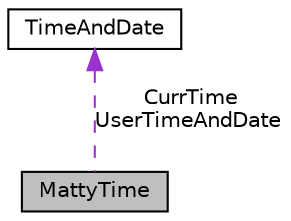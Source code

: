digraph "MattyTime"
{
  edge [fontname="Helvetica",fontsize="10",labelfontname="Helvetica",labelfontsize="10"];
  node [fontname="Helvetica",fontsize="10",shape=record];
  Node1 [label="MattyTime",height=0.2,width=0.4,color="black", fillcolor="grey75", style="filled", fontcolor="black"];
  Node2 -> Node1 [dir="back",color="darkorchid3",fontsize="10",style="dashed",label=" CurrTime\nUserTimeAndDate" ,fontname="Helvetica"];
  Node2 [label="TimeAndDate",height=0.2,width=0.4,color="black", fillcolor="white", style="filled",URL="$structTimeAndDate.html"];
}
